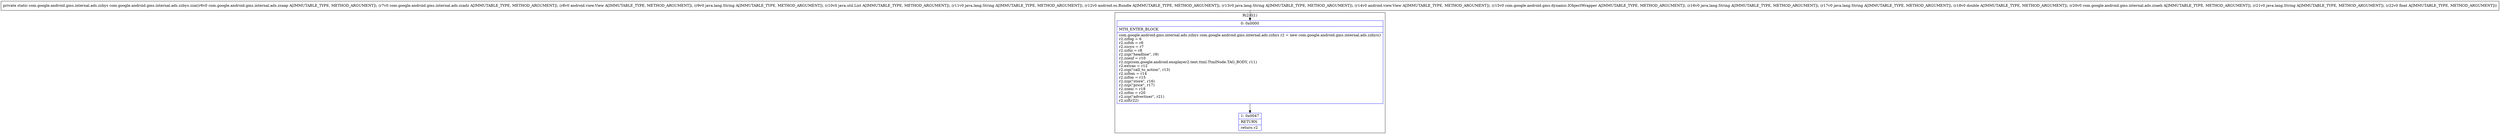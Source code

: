 digraph "CFG forcom.google.android.gms.internal.ads.zzbys.zza(Lcom\/google\/android\/gms\/internal\/ads\/zzaap;Lcom\/google\/android\/gms\/internal\/ads\/zzadz;Landroid\/view\/View;Ljava\/lang\/String;Ljava\/util\/List;Ljava\/lang\/String;Landroid\/os\/Bundle;Ljava\/lang\/String;Landroid\/view\/View;Lcom\/google\/android\/gms\/dynamic\/IObjectWrapper;Ljava\/lang\/String;Ljava\/lang\/String;DLcom\/google\/android\/gms\/internal\/ads\/zzaeh;Ljava\/lang\/String;F)Lcom\/google\/android\/gms\/internal\/ads\/zzbys;" {
subgraph cluster_Region_812847859 {
label = "R(2:0|1)";
node [shape=record,color=blue];
Node_0 [shape=record,label="{0\:\ 0x0000|MTH_ENTER_BLOCK\l|com.google.android.gms.internal.ads.zzbys com.google.android.gms.internal.ads.zzbys r2 = new com.google.android.gms.internal.ads.zzbys()\lr2.zzfog = 6\lr2.zzfoh = r6\lr2.zzcyo = r7\lr2.zzfoi = r8\lr2.zzp(\"headline\", r9)\lr2.zzenf = r10\lr2.zzp(com.google.android.exoplayer2.text.ttml.TtmlNode.TAG_BODY, r11)\lr2.extras = r12\lr2.zzp(\"call_to_action\", r13)\lr2.zzfom = r14\lr2.zzfon = r15\lr2.zzp(\"store\", r16)\lr2.zzp(\"price\", r17)\lr2.zzeni = r18\lr2.zzfoo = r20\lr2.zzp(\"advertiser\", r21)\lr2.zzf(r22)\l}"];
Node_1 [shape=record,label="{1\:\ 0x0047|RETURN\l|return r2\l}"];
}
MethodNode[shape=record,label="{private static com.google.android.gms.internal.ads.zzbys com.google.android.gms.internal.ads.zzbys.zza((r6v0 com.google.android.gms.internal.ads.zzaap A[IMMUTABLE_TYPE, METHOD_ARGUMENT]), (r7v0 com.google.android.gms.internal.ads.zzadz A[IMMUTABLE_TYPE, METHOD_ARGUMENT]), (r8v0 android.view.View A[IMMUTABLE_TYPE, METHOD_ARGUMENT]), (r9v0 java.lang.String A[IMMUTABLE_TYPE, METHOD_ARGUMENT]), (r10v0 java.util.List A[IMMUTABLE_TYPE, METHOD_ARGUMENT]), (r11v0 java.lang.String A[IMMUTABLE_TYPE, METHOD_ARGUMENT]), (r12v0 android.os.Bundle A[IMMUTABLE_TYPE, METHOD_ARGUMENT]), (r13v0 java.lang.String A[IMMUTABLE_TYPE, METHOD_ARGUMENT]), (r14v0 android.view.View A[IMMUTABLE_TYPE, METHOD_ARGUMENT]), (r15v0 com.google.android.gms.dynamic.IObjectWrapper A[IMMUTABLE_TYPE, METHOD_ARGUMENT]), (r16v0 java.lang.String A[IMMUTABLE_TYPE, METHOD_ARGUMENT]), (r17v0 java.lang.String A[IMMUTABLE_TYPE, METHOD_ARGUMENT]), (r18v0 double A[IMMUTABLE_TYPE, METHOD_ARGUMENT]), (r20v0 com.google.android.gms.internal.ads.zzaeh A[IMMUTABLE_TYPE, METHOD_ARGUMENT]), (r21v0 java.lang.String A[IMMUTABLE_TYPE, METHOD_ARGUMENT]), (r22v0 float A[IMMUTABLE_TYPE, METHOD_ARGUMENT])) }"];
MethodNode -> Node_0;
Node_0 -> Node_1;
}

